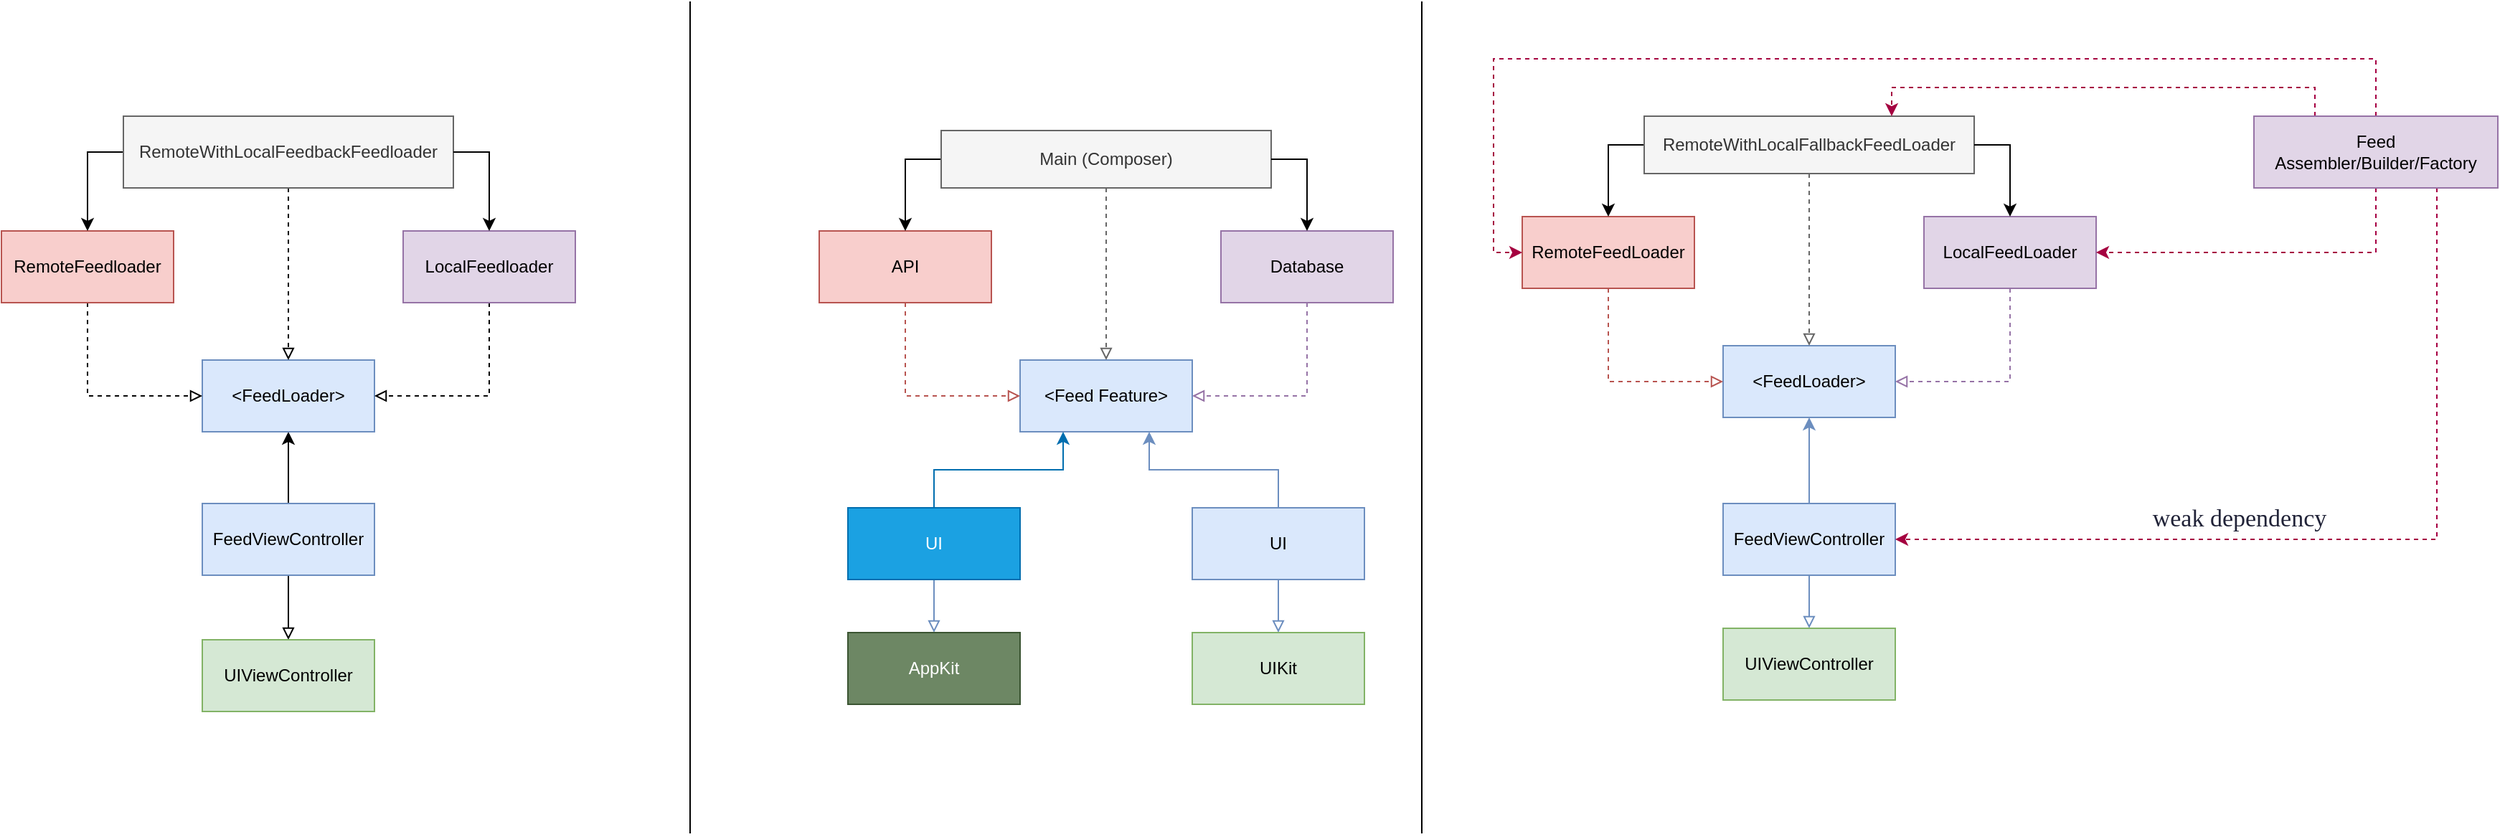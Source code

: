 <mxfile version="22.1.12" type="github">
  <diagram name="Page-1" id="9f46799a-70d6-7492-0946-bef42562c5a5">
    <mxGraphModel dx="1421" dy="864" grid="1" gridSize="10" guides="1" tooltips="1" connect="1" arrows="1" fold="1" page="1" pageScale="1" pageWidth="1100" pageHeight="850" background="none" math="0" shadow="0">
      <root>
        <mxCell id="0" />
        <mxCell id="1" parent="0" />
        <mxCell id="aVy8gvsZeT_dXRaZOsSa-22" value="" style="endArrow=none;html=1;rounded=0;" parent="1" edge="1">
          <mxGeometry width="50" height="50" relative="1" as="geometry">
            <mxPoint x="590" y="580" as="sourcePoint" />
            <mxPoint x="590" as="targetPoint" />
          </mxGeometry>
        </mxCell>
        <mxCell id="aVy8gvsZeT_dXRaZOsSa-26" value="" style="edgeStyle=orthogonalEdgeStyle;rounded=0;orthogonalLoop=1;jettySize=auto;html=1;endArrow=block;endFill=0;" parent="1" source="aVy8gvsZeT_dXRaZOsSa-27" target="aVy8gvsZeT_dXRaZOsSa-28" edge="1">
          <mxGeometry relative="1" as="geometry" />
        </mxCell>
        <mxCell id="aVy8gvsZeT_dXRaZOsSa-30" value="" style="edgeStyle=orthogonalEdgeStyle;rounded=0;orthogonalLoop=1;jettySize=auto;html=1;" parent="1" source="aVy8gvsZeT_dXRaZOsSa-27" target="aVy8gvsZeT_dXRaZOsSa-29" edge="1">
          <mxGeometry relative="1" as="geometry" />
        </mxCell>
        <mxCell id="aVy8gvsZeT_dXRaZOsSa-27" value="FeedViewController" style="rounded=0;whiteSpace=wrap;html=1;fillColor=#dae8fc;strokeColor=#6c8ebf;" parent="1" vertex="1">
          <mxGeometry x="250" y="350" width="120" height="50" as="geometry" />
        </mxCell>
        <mxCell id="aVy8gvsZeT_dXRaZOsSa-28" value="UIViewController" style="rounded=0;whiteSpace=wrap;html=1;fillColor=#d5e8d4;strokeColor=#82b366;" parent="1" vertex="1">
          <mxGeometry x="250" y="445" width="120" height="50" as="geometry" />
        </mxCell>
        <mxCell id="aVy8gvsZeT_dXRaZOsSa-29" value="&amp;lt;FeedLoader&amp;gt;" style="rounded=0;whiteSpace=wrap;html=1;fillColor=#dae8fc;strokeColor=#6c8ebf;" parent="1" vertex="1">
          <mxGeometry x="250" y="250" width="120" height="50" as="geometry" />
        </mxCell>
        <mxCell id="aVy8gvsZeT_dXRaZOsSa-33" style="edgeStyle=orthogonalEdgeStyle;rounded=0;orthogonalLoop=1;jettySize=auto;html=1;entryX=0;entryY=0.5;entryDx=0;entryDy=0;exitX=0.5;exitY=1;exitDx=0;exitDy=0;endArrow=block;endFill=0;dashed=1;" parent="1" source="aVy8gvsZeT_dXRaZOsSa-32" target="aVy8gvsZeT_dXRaZOsSa-29" edge="1">
          <mxGeometry relative="1" as="geometry" />
        </mxCell>
        <mxCell id="aVy8gvsZeT_dXRaZOsSa-32" value="RemoteFeedloader" style="rounded=0;whiteSpace=wrap;html=1;fillColor=#f8cecc;strokeColor=#b85450;" parent="1" vertex="1">
          <mxGeometry x="110" y="160" width="120" height="50" as="geometry" />
        </mxCell>
        <mxCell id="aVy8gvsZeT_dXRaZOsSa-35" style="edgeStyle=orthogonalEdgeStyle;rounded=0;orthogonalLoop=1;jettySize=auto;html=1;entryX=1;entryY=0.5;entryDx=0;entryDy=0;exitX=0.5;exitY=1;exitDx=0;exitDy=0;dashed=1;endArrow=block;endFill=0;" parent="1" source="aVy8gvsZeT_dXRaZOsSa-34" target="aVy8gvsZeT_dXRaZOsSa-29" edge="1">
          <mxGeometry relative="1" as="geometry" />
        </mxCell>
        <mxCell id="aVy8gvsZeT_dXRaZOsSa-34" value="LocalFeedloader" style="rounded=0;whiteSpace=wrap;html=1;fillColor=#e1d5e7;strokeColor=#9673a6;" parent="1" vertex="1">
          <mxGeometry x="390" y="160" width="120" height="50" as="geometry" />
        </mxCell>
        <mxCell id="aVy8gvsZeT_dXRaZOsSa-37" style="edgeStyle=orthogonalEdgeStyle;rounded=0;orthogonalLoop=1;jettySize=auto;html=1;entryX=0.5;entryY=0;entryDx=0;entryDy=0;endArrow=block;endFill=0;dashed=1;" parent="1" source="aVy8gvsZeT_dXRaZOsSa-36" target="aVy8gvsZeT_dXRaZOsSa-29" edge="1">
          <mxGeometry relative="1" as="geometry" />
        </mxCell>
        <mxCell id="aVy8gvsZeT_dXRaZOsSa-38" style="edgeStyle=orthogonalEdgeStyle;rounded=0;orthogonalLoop=1;jettySize=auto;html=1;exitX=0;exitY=0.5;exitDx=0;exitDy=0;" parent="1" source="aVy8gvsZeT_dXRaZOsSa-36" target="aVy8gvsZeT_dXRaZOsSa-32" edge="1">
          <mxGeometry relative="1" as="geometry" />
        </mxCell>
        <mxCell id="aVy8gvsZeT_dXRaZOsSa-36" value="RemoteWithLocalFeedbackFeedloader" style="rounded=0;whiteSpace=wrap;html=1;fillColor=#f5f5f5;strokeColor=#666666;fontColor=#333333;" parent="1" vertex="1">
          <mxGeometry x="195" y="80" width="230" height="50" as="geometry" />
        </mxCell>
        <mxCell id="aVy8gvsZeT_dXRaZOsSa-39" style="edgeStyle=orthogonalEdgeStyle;rounded=0;orthogonalLoop=1;jettySize=auto;html=1;exitX=1;exitY=0.5;exitDx=0;exitDy=0;" parent="1" source="aVy8gvsZeT_dXRaZOsSa-36" target="aVy8gvsZeT_dXRaZOsSa-34" edge="1">
          <mxGeometry relative="1" as="geometry" />
        </mxCell>
        <mxCell id="seMykS9Zq9YhTNAYaJ82-1" value="" style="edgeStyle=orthogonalEdgeStyle;rounded=0;orthogonalLoop=1;jettySize=auto;html=1;endArrow=block;endFill=0;fillColor=#dae8fc;strokeColor=#6c8ebf;" edge="1" source="seMykS9Zq9YhTNAYaJ82-3" target="seMykS9Zq9YhTNAYaJ82-4" parent="1">
          <mxGeometry relative="1" as="geometry" />
        </mxCell>
        <mxCell id="seMykS9Zq9YhTNAYaJ82-2" value="" style="edgeStyle=orthogonalEdgeStyle;rounded=0;orthogonalLoop=1;jettySize=auto;html=1;fillColor=#dae8fc;strokeColor=#6c8ebf;entryX=0.75;entryY=1;entryDx=0;entryDy=0;" edge="1" source="seMykS9Zq9YhTNAYaJ82-3" target="seMykS9Zq9YhTNAYaJ82-5" parent="1">
          <mxGeometry relative="1" as="geometry">
            <mxPoint x="880" y="300" as="targetPoint" />
          </mxGeometry>
        </mxCell>
        <mxCell id="seMykS9Zq9YhTNAYaJ82-3" value="UI" style="rounded=0;whiteSpace=wrap;html=1;fillColor=#dae8fc;strokeColor=#6c8ebf;" vertex="1" parent="1">
          <mxGeometry x="940" y="353" width="120" height="50" as="geometry" />
        </mxCell>
        <mxCell id="seMykS9Zq9YhTNAYaJ82-4" value="UIKit" style="rounded=0;whiteSpace=wrap;html=1;fillColor=#d5e8d4;strokeColor=#82b366;" vertex="1" parent="1">
          <mxGeometry x="940" y="440" width="120" height="50" as="geometry" />
        </mxCell>
        <mxCell id="seMykS9Zq9YhTNAYaJ82-5" value="&amp;lt;Feed Feature&amp;gt;" style="rounded=0;whiteSpace=wrap;html=1;fillColor=#dae8fc;strokeColor=#6c8ebf;" vertex="1" parent="1">
          <mxGeometry x="820" y="250" width="120" height="50" as="geometry" />
        </mxCell>
        <mxCell id="seMykS9Zq9YhTNAYaJ82-6" style="edgeStyle=orthogonalEdgeStyle;rounded=0;orthogonalLoop=1;jettySize=auto;html=1;entryX=0;entryY=0.5;entryDx=0;entryDy=0;exitX=0.5;exitY=1;exitDx=0;exitDy=0;endArrow=block;endFill=0;dashed=1;fillColor=#f8cecc;strokeColor=#b85450;" edge="1" source="seMykS9Zq9YhTNAYaJ82-7" target="seMykS9Zq9YhTNAYaJ82-5" parent="1">
          <mxGeometry relative="1" as="geometry" />
        </mxCell>
        <mxCell id="seMykS9Zq9YhTNAYaJ82-7" value="API" style="rounded=0;whiteSpace=wrap;html=1;fillColor=#f8cecc;strokeColor=#b85450;" vertex="1" parent="1">
          <mxGeometry x="680" y="160" width="120" height="50" as="geometry" />
        </mxCell>
        <mxCell id="seMykS9Zq9YhTNAYaJ82-8" style="edgeStyle=orthogonalEdgeStyle;rounded=0;orthogonalLoop=1;jettySize=auto;html=1;entryX=1;entryY=0.5;entryDx=0;entryDy=0;exitX=0.5;exitY=1;exitDx=0;exitDy=0;dashed=1;endArrow=block;endFill=0;fillColor=#e1d5e7;strokeColor=#9673a6;" edge="1" source="seMykS9Zq9YhTNAYaJ82-9" target="seMykS9Zq9YhTNAYaJ82-5" parent="1">
          <mxGeometry relative="1" as="geometry" />
        </mxCell>
        <mxCell id="seMykS9Zq9YhTNAYaJ82-9" value="Database" style="rounded=0;whiteSpace=wrap;html=1;fillColor=#e1d5e7;strokeColor=#9673a6;" vertex="1" parent="1">
          <mxGeometry x="960" y="160" width="120" height="50" as="geometry" />
        </mxCell>
        <mxCell id="seMykS9Zq9YhTNAYaJ82-10" style="edgeStyle=orthogonalEdgeStyle;rounded=0;orthogonalLoop=1;jettySize=auto;html=1;entryX=0.5;entryY=0;entryDx=0;entryDy=0;endArrow=block;endFill=0;dashed=1;fillColor=#f5f5f5;strokeColor=#666666;" edge="1" source="seMykS9Zq9YhTNAYaJ82-12" target="seMykS9Zq9YhTNAYaJ82-5" parent="1">
          <mxGeometry relative="1" as="geometry" />
        </mxCell>
        <mxCell id="seMykS9Zq9YhTNAYaJ82-11" style="edgeStyle=orthogonalEdgeStyle;rounded=0;orthogonalLoop=1;jettySize=auto;html=1;exitX=0;exitY=0.5;exitDx=0;exitDy=0;" edge="1" source="seMykS9Zq9YhTNAYaJ82-12" target="seMykS9Zq9YhTNAYaJ82-7" parent="1">
          <mxGeometry relative="1" as="geometry" />
        </mxCell>
        <mxCell id="seMykS9Zq9YhTNAYaJ82-12" value="Main (Composer)" style="rounded=0;whiteSpace=wrap;html=1;fillColor=#f5f5f5;strokeColor=#666666;fontColor=#333333;" vertex="1" parent="1">
          <mxGeometry x="765" y="90" width="230" height="40" as="geometry" />
        </mxCell>
        <mxCell id="seMykS9Zq9YhTNAYaJ82-13" style="edgeStyle=orthogonalEdgeStyle;rounded=0;orthogonalLoop=1;jettySize=auto;html=1;exitX=1;exitY=0.5;exitDx=0;exitDy=0;" edge="1" source="seMykS9Zq9YhTNAYaJ82-12" target="seMykS9Zq9YhTNAYaJ82-9" parent="1">
          <mxGeometry relative="1" as="geometry" />
        </mxCell>
        <mxCell id="seMykS9Zq9YhTNAYaJ82-14" value="" style="edgeStyle=orthogonalEdgeStyle;rounded=0;orthogonalLoop=1;jettySize=auto;html=1;endArrow=block;endFill=0;fillColor=#dae8fc;strokeColor=#6c8ebf;" edge="1" source="seMykS9Zq9YhTNAYaJ82-15" target="seMykS9Zq9YhTNAYaJ82-16" parent="1">
          <mxGeometry relative="1" as="geometry" />
        </mxCell>
        <mxCell id="seMykS9Zq9YhTNAYaJ82-17" style="edgeStyle=orthogonalEdgeStyle;rounded=0;hachureGap=4;orthogonalLoop=1;jettySize=auto;html=1;entryX=0.25;entryY=1;entryDx=0;entryDy=0;strokeColor=#006EAF;fontFamily=Architects Daughter;fontSource=https%3A%2F%2Ffonts.googleapis.com%2Fcss%3Ffamily%3DArchitects%2BDaughter;fontSize=16;fontColor=#5AA9E6;fillColor=#1ba1e2;" edge="1" parent="1" source="seMykS9Zq9YhTNAYaJ82-15" target="seMykS9Zq9YhTNAYaJ82-5">
          <mxGeometry relative="1" as="geometry" />
        </mxCell>
        <mxCell id="seMykS9Zq9YhTNAYaJ82-15" value="UI" style="rounded=0;whiteSpace=wrap;html=1;fillColor=#1ba1e2;strokeColor=#006EAF;fontColor=#ffffff;" vertex="1" parent="1">
          <mxGeometry x="700" y="353" width="120" height="50" as="geometry" />
        </mxCell>
        <mxCell id="seMykS9Zq9YhTNAYaJ82-16" value="AppKit" style="rounded=0;whiteSpace=wrap;html=1;fillColor=#6d8764;strokeColor=#3A5431;fontColor=#ffffff;" vertex="1" parent="1">
          <mxGeometry x="700" y="440" width="120" height="50" as="geometry" />
        </mxCell>
        <mxCell id="seMykS9Zq9YhTNAYaJ82-18" value="" style="endArrow=none;html=1;rounded=0;" edge="1" parent="1">
          <mxGeometry width="50" height="50" relative="1" as="geometry">
            <mxPoint x="1100" y="580" as="sourcePoint" />
            <mxPoint x="1100" as="targetPoint" />
          </mxGeometry>
        </mxCell>
        <mxCell id="seMykS9Zq9YhTNAYaJ82-19" value="" style="edgeStyle=orthogonalEdgeStyle;rounded=0;orthogonalLoop=1;jettySize=auto;html=1;endArrow=block;endFill=0;fillColor=#dae8fc;strokeColor=#6c8ebf;" edge="1" source="seMykS9Zq9YhTNAYaJ82-21" target="seMykS9Zq9YhTNAYaJ82-22" parent="1">
          <mxGeometry relative="1" as="geometry" />
        </mxCell>
        <mxCell id="seMykS9Zq9YhTNAYaJ82-20" value="" style="edgeStyle=orthogonalEdgeStyle;rounded=0;orthogonalLoop=1;jettySize=auto;html=1;fillColor=#dae8fc;strokeColor=#6c8ebf;entryX=0.5;entryY=1;entryDx=0;entryDy=0;" edge="1" source="seMykS9Zq9YhTNAYaJ82-21" target="seMykS9Zq9YhTNAYaJ82-23" parent="1">
          <mxGeometry relative="1" as="geometry">
            <mxPoint x="1370" y="290" as="targetPoint" />
          </mxGeometry>
        </mxCell>
        <mxCell id="seMykS9Zq9YhTNAYaJ82-21" value="FeedViewController" style="rounded=0;whiteSpace=wrap;html=1;fillColor=#dae8fc;strokeColor=#6c8ebf;" vertex="1" parent="1">
          <mxGeometry x="1310" y="350" width="120" height="50" as="geometry" />
        </mxCell>
        <mxCell id="seMykS9Zq9YhTNAYaJ82-22" value="UIViewController" style="rounded=0;whiteSpace=wrap;html=1;fillColor=#d5e8d4;strokeColor=#82b366;" vertex="1" parent="1">
          <mxGeometry x="1310" y="437" width="120" height="50" as="geometry" />
        </mxCell>
        <mxCell id="seMykS9Zq9YhTNAYaJ82-23" value="&amp;lt;FeedLoader&amp;gt;" style="rounded=0;whiteSpace=wrap;html=1;fillColor=#dae8fc;strokeColor=#6c8ebf;" vertex="1" parent="1">
          <mxGeometry x="1310" y="240" width="120" height="50" as="geometry" />
        </mxCell>
        <mxCell id="seMykS9Zq9YhTNAYaJ82-24" style="edgeStyle=orthogonalEdgeStyle;rounded=0;orthogonalLoop=1;jettySize=auto;html=1;entryX=0;entryY=0.5;entryDx=0;entryDy=0;exitX=0.5;exitY=1;exitDx=0;exitDy=0;endArrow=block;endFill=0;dashed=1;fillColor=#f8cecc;strokeColor=#b85450;" edge="1" source="seMykS9Zq9YhTNAYaJ82-25" target="seMykS9Zq9YhTNAYaJ82-23" parent="1">
          <mxGeometry relative="1" as="geometry" />
        </mxCell>
        <mxCell id="seMykS9Zq9YhTNAYaJ82-25" value="RemoteFeedLoader" style="rounded=0;whiteSpace=wrap;html=1;fillColor=#f8cecc;strokeColor=#b85450;" vertex="1" parent="1">
          <mxGeometry x="1170" y="150" width="120" height="50" as="geometry" />
        </mxCell>
        <mxCell id="seMykS9Zq9YhTNAYaJ82-26" style="edgeStyle=orthogonalEdgeStyle;rounded=0;orthogonalLoop=1;jettySize=auto;html=1;entryX=1;entryY=0.5;entryDx=0;entryDy=0;exitX=0.5;exitY=1;exitDx=0;exitDy=0;dashed=1;endArrow=block;endFill=0;fillColor=#e1d5e7;strokeColor=#9673a6;" edge="1" source="seMykS9Zq9YhTNAYaJ82-27" target="seMykS9Zq9YhTNAYaJ82-23" parent="1">
          <mxGeometry relative="1" as="geometry" />
        </mxCell>
        <mxCell id="seMykS9Zq9YhTNAYaJ82-27" value="LocalFeedLoader" style="rounded=0;whiteSpace=wrap;html=1;fillColor=#e1d5e7;strokeColor=#9673a6;" vertex="1" parent="1">
          <mxGeometry x="1450" y="150" width="120" height="50" as="geometry" />
        </mxCell>
        <mxCell id="seMykS9Zq9YhTNAYaJ82-28" style="edgeStyle=orthogonalEdgeStyle;rounded=0;orthogonalLoop=1;jettySize=auto;html=1;entryX=0.5;entryY=0;entryDx=0;entryDy=0;endArrow=block;endFill=0;dashed=1;fillColor=#f5f5f5;strokeColor=#666666;" edge="1" source="seMykS9Zq9YhTNAYaJ82-30" target="seMykS9Zq9YhTNAYaJ82-23" parent="1">
          <mxGeometry relative="1" as="geometry" />
        </mxCell>
        <mxCell id="seMykS9Zq9YhTNAYaJ82-29" style="edgeStyle=orthogonalEdgeStyle;rounded=0;orthogonalLoop=1;jettySize=auto;html=1;exitX=0;exitY=0.5;exitDx=0;exitDy=0;" edge="1" source="seMykS9Zq9YhTNAYaJ82-30" target="seMykS9Zq9YhTNAYaJ82-25" parent="1">
          <mxGeometry relative="1" as="geometry" />
        </mxCell>
        <mxCell id="seMykS9Zq9YhTNAYaJ82-30" value="RemoteWithLocalFallbackFeedLoader" style="rounded=0;whiteSpace=wrap;html=1;fillColor=#f5f5f5;strokeColor=#666666;fontColor=#333333;" vertex="1" parent="1">
          <mxGeometry x="1255" y="80" width="230" height="40" as="geometry" />
        </mxCell>
        <mxCell id="seMykS9Zq9YhTNAYaJ82-31" style="edgeStyle=orthogonalEdgeStyle;rounded=0;orthogonalLoop=1;jettySize=auto;html=1;exitX=1;exitY=0.5;exitDx=0;exitDy=0;" edge="1" source="seMykS9Zq9YhTNAYaJ82-30" target="seMykS9Zq9YhTNAYaJ82-27" parent="1">
          <mxGeometry relative="1" as="geometry" />
        </mxCell>
        <mxCell id="seMykS9Zq9YhTNAYaJ82-38" style="edgeStyle=orthogonalEdgeStyle;rounded=0;hachureGap=4;orthogonalLoop=1;jettySize=auto;html=1;strokeColor=#A50040;fontFamily=Architects Daughter;fontSource=https%3A%2F%2Ffonts.googleapis.com%2Fcss%3Ffamily%3DArchitects%2BDaughter;fontSize=16;fontColor=#5AA9E6;fillColor=#d80073;dashed=1;exitX=0.5;exitY=1;exitDx=0;exitDy=0;entryX=1;entryY=0.5;entryDx=0;entryDy=0;" edge="1" parent="1" source="seMykS9Zq9YhTNAYaJ82-37" target="seMykS9Zq9YhTNAYaJ82-27">
          <mxGeometry relative="1" as="geometry" />
        </mxCell>
        <mxCell id="seMykS9Zq9YhTNAYaJ82-39" style="edgeStyle=orthogonalEdgeStyle;rounded=0;hachureGap=4;orthogonalLoop=1;jettySize=auto;html=1;exitX=0.25;exitY=0;exitDx=0;exitDy=0;entryX=0.75;entryY=0;entryDx=0;entryDy=0;strokeColor=#A50040;fontFamily=Architects Daughter;fontSource=https%3A%2F%2Ffonts.googleapis.com%2Fcss%3Ffamily%3DArchitects%2BDaughter;fontSize=16;fontColor=#5AA9E6;fillColor=#d80073;dashed=1;" edge="1" parent="1" source="seMykS9Zq9YhTNAYaJ82-37" target="seMykS9Zq9YhTNAYaJ82-30">
          <mxGeometry relative="1" as="geometry" />
        </mxCell>
        <mxCell id="seMykS9Zq9YhTNAYaJ82-40" style="edgeStyle=orthogonalEdgeStyle;rounded=0;hachureGap=4;orthogonalLoop=1;jettySize=auto;html=1;exitX=0.5;exitY=0;exitDx=0;exitDy=0;entryX=0;entryY=0.5;entryDx=0;entryDy=0;strokeColor=#A50040;fontFamily=Architects Daughter;fontSource=https%3A%2F%2Ffonts.googleapis.com%2Fcss%3Ffamily%3DArchitects%2BDaughter;fontSize=16;fontColor=#5AA9E6;fillColor=#d80073;dashed=1;" edge="1" parent="1" source="seMykS9Zq9YhTNAYaJ82-37" target="seMykS9Zq9YhTNAYaJ82-25">
          <mxGeometry relative="1" as="geometry">
            <Array as="points">
              <mxPoint x="1765" y="40" />
              <mxPoint x="1150" y="40" />
              <mxPoint x="1150" y="175" />
            </Array>
          </mxGeometry>
        </mxCell>
        <mxCell id="seMykS9Zq9YhTNAYaJ82-41" style="edgeStyle=orthogonalEdgeStyle;rounded=0;hachureGap=4;orthogonalLoop=1;jettySize=auto;html=1;exitX=0.75;exitY=1;exitDx=0;exitDy=0;entryX=1;entryY=0.5;entryDx=0;entryDy=0;strokeColor=#A50040;fontFamily=Architects Daughter;fontSource=https%3A%2F%2Ffonts.googleapis.com%2Fcss%3Ffamily%3DArchitects%2BDaughter;fontSize=16;fontColor=#5AA9E6;fillColor=#d80073;dashed=1;" edge="1" parent="1" source="seMykS9Zq9YhTNAYaJ82-37" target="seMykS9Zq9YhTNAYaJ82-21">
          <mxGeometry relative="1" as="geometry" />
        </mxCell>
        <mxCell id="seMykS9Zq9YhTNAYaJ82-37" value="Feed&lt;br&gt;Assembler/Builder/Factory" style="rounded=0;whiteSpace=wrap;html=1;fillColor=#e1d5e7;strokeColor=#9673a6;" vertex="1" parent="1">
          <mxGeometry x="1680" y="80" width="170" height="50" as="geometry" />
        </mxCell>
        <mxCell id="seMykS9Zq9YhTNAYaJ82-42" value="&lt;h3 style=&quot;text-align: start; box-sizing: inherit; font-family: metropolis; font-weight: 500; line-height: 33px; color: rgb(33, 35, 56); margin-top: 20px; margin-bottom: 10px; font-size: 17px; caret-color: rgb(33, 35, 56);&quot;&gt;weak dependency&lt;/h3&gt;" style="text;html=1;strokeColor=none;fillColor=none;align=center;verticalAlign=middle;whiteSpace=wrap;rounded=0;fontSize=17;fontFamily=Architects Daughter;fontColor=#5AA9E6;" vertex="1" parent="1">
          <mxGeometry x="1560" y="340" width="220" height="30" as="geometry" />
        </mxCell>
      </root>
    </mxGraphModel>
  </diagram>
</mxfile>
